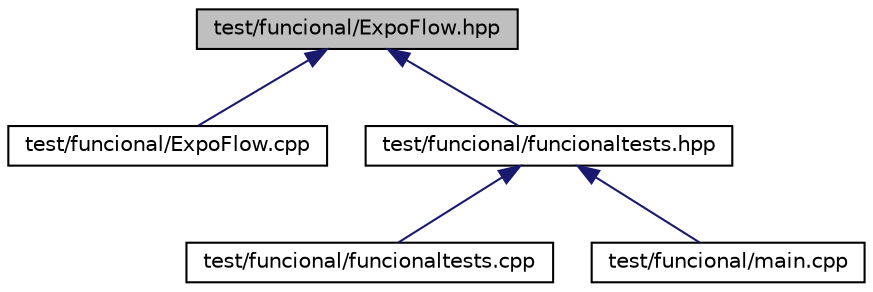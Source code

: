 digraph "test/funcional/ExpoFlow.hpp"
{
 // LATEX_PDF_SIZE
  edge [fontname="Helvetica",fontsize="10",labelfontname="Helvetica",labelfontsize="10"];
  node [fontname="Helvetica",fontsize="10",shape=record];
  Node1 [label="test/funcional/ExpoFlow.hpp",height=0.2,width=0.4,color="black", fillcolor="grey75", style="filled", fontcolor="black",tooltip=" "];
  Node1 -> Node2 [dir="back",color="midnightblue",fontsize="10",style="solid",fontname="Helvetica"];
  Node2 [label="test/funcional/ExpoFlow.cpp",height=0.2,width=0.4,color="black", fillcolor="white", style="filled",URL="$_expo_flow_8cpp.html",tooltip=" "];
  Node1 -> Node3 [dir="back",color="midnightblue",fontsize="10",style="solid",fontname="Helvetica"];
  Node3 [label="test/funcional/funcionaltests.hpp",height=0.2,width=0.4,color="black", fillcolor="white", style="filled",URL="$funcionaltests_8hpp.html",tooltip=" "];
  Node3 -> Node4 [dir="back",color="midnightblue",fontsize="10",style="solid",fontname="Helvetica"];
  Node4 [label="test/funcional/funcionaltests.cpp",height=0.2,width=0.4,color="black", fillcolor="white", style="filled",URL="$funcionaltests_8cpp.html",tooltip=" "];
  Node3 -> Node5 [dir="back",color="midnightblue",fontsize="10",style="solid",fontname="Helvetica"];
  Node5 [label="test/funcional/main.cpp",height=0.2,width=0.4,color="black", fillcolor="white", style="filled",URL="$main_8cpp.html",tooltip=" "];
}
